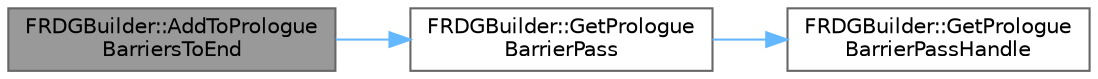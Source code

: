digraph "FRDGBuilder::AddToPrologueBarriersToEnd"
{
 // INTERACTIVE_SVG=YES
 // LATEX_PDF_SIZE
  bgcolor="transparent";
  edge [fontname=Helvetica,fontsize=10,labelfontname=Helvetica,labelfontsize=10];
  node [fontname=Helvetica,fontsize=10,shape=box,height=0.2,width=0.4];
  rankdir="LR";
  Node1 [id="Node000001",label="FRDGBuilder::AddToPrologue\lBarriersToEnd",height=0.2,width=0.4,color="gray40", fillcolor="grey60", style="filled", fontcolor="black",tooltip="Ends the barrier batch in the prologue of the provided pass."];
  Node1 -> Node2 [id="edge1_Node000001_Node000002",color="steelblue1",style="solid",tooltip=" "];
  Node2 [id="Node000002",label="FRDGBuilder::GetPrologue\lBarrierPass",height=0.2,width=0.4,color="grey40", fillcolor="white", style="filled",URL="$d5/dac/classFRDGBuilder.html#a44aa3f5b1b748876096fac34f755650e",tooltip=" "];
  Node2 -> Node3 [id="edge2_Node000002_Node000003",color="steelblue1",style="solid",tooltip=" "];
  Node3 [id="Node000003",label="FRDGBuilder::GetPrologue\lBarrierPassHandle",height=0.2,width=0.4,color="grey40", fillcolor="white", style="filled",URL="$d5/dac/classFRDGBuilder.html#aa9eecc58e736f35f02d2527056502b56",tooltip=" "];
}
